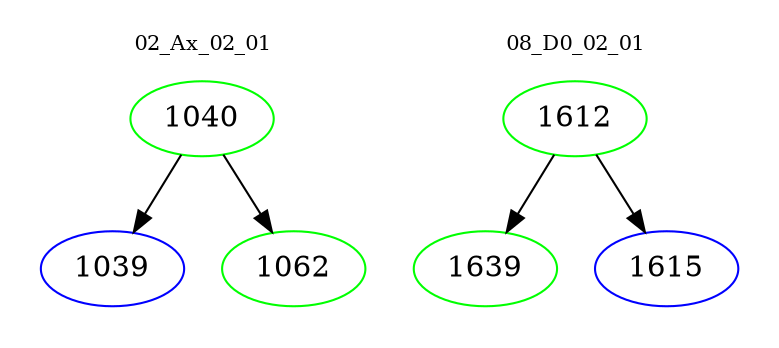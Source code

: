 digraph{
subgraph cluster_0 {
color = white
label = "02_Ax_02_01";
fontsize=10;
T0_1040 [label="1040", color="green"]
T0_1040 -> T0_1039 [color="black"]
T0_1039 [label="1039", color="blue"]
T0_1040 -> T0_1062 [color="black"]
T0_1062 [label="1062", color="green"]
}
subgraph cluster_1 {
color = white
label = "08_D0_02_01";
fontsize=10;
T1_1612 [label="1612", color="green"]
T1_1612 -> T1_1639 [color="black"]
T1_1639 [label="1639", color="green"]
T1_1612 -> T1_1615 [color="black"]
T1_1615 [label="1615", color="blue"]
}
}
